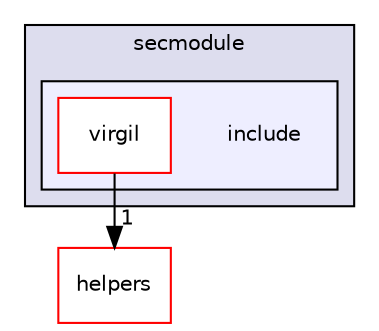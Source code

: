 digraph "include" {
  compound=true
  node [ fontsize="10", fontname="Helvetica"];
  edge [ labelfontsize="10", labelfontname="Helvetica"];
  subgraph clusterdir_6c7f0c2bb230089ff4f25c4b7818f39c {
    graph [ bgcolor="#ddddee", pencolor="black", label="secmodule" fontname="Helvetica", fontsize="10", URL="dir_6c7f0c2bb230089ff4f25c4b7818f39c.html"]
  subgraph clusterdir_d2aa46121ce4fb510f313a5ef278d1cf {
    graph [ bgcolor="#eeeeff", pencolor="black", label="" URL="dir_d2aa46121ce4fb510f313a5ef278d1cf.html"];
    dir_d2aa46121ce4fb510f313a5ef278d1cf [shape=plaintext label="include"];
    dir_d2a9e034aaa0fee6d436ec304fe2c509 [shape=box label="virgil" color="red" fillcolor="white" style="filled" URL="dir_d2a9e034aaa0fee6d436ec304fe2c509.html"];
  }
  }
  dir_861f50189fda057e6c57d1c1130602b3 [shape=box label="helpers" fillcolor="white" style="filled" color="red" URL="dir_861f50189fda057e6c57d1c1130602b3.html"];
  dir_d2a9e034aaa0fee6d436ec304fe2c509->dir_861f50189fda057e6c57d1c1130602b3 [headlabel="1", labeldistance=1.5 headhref="dir_000082_000052.html"];
}
